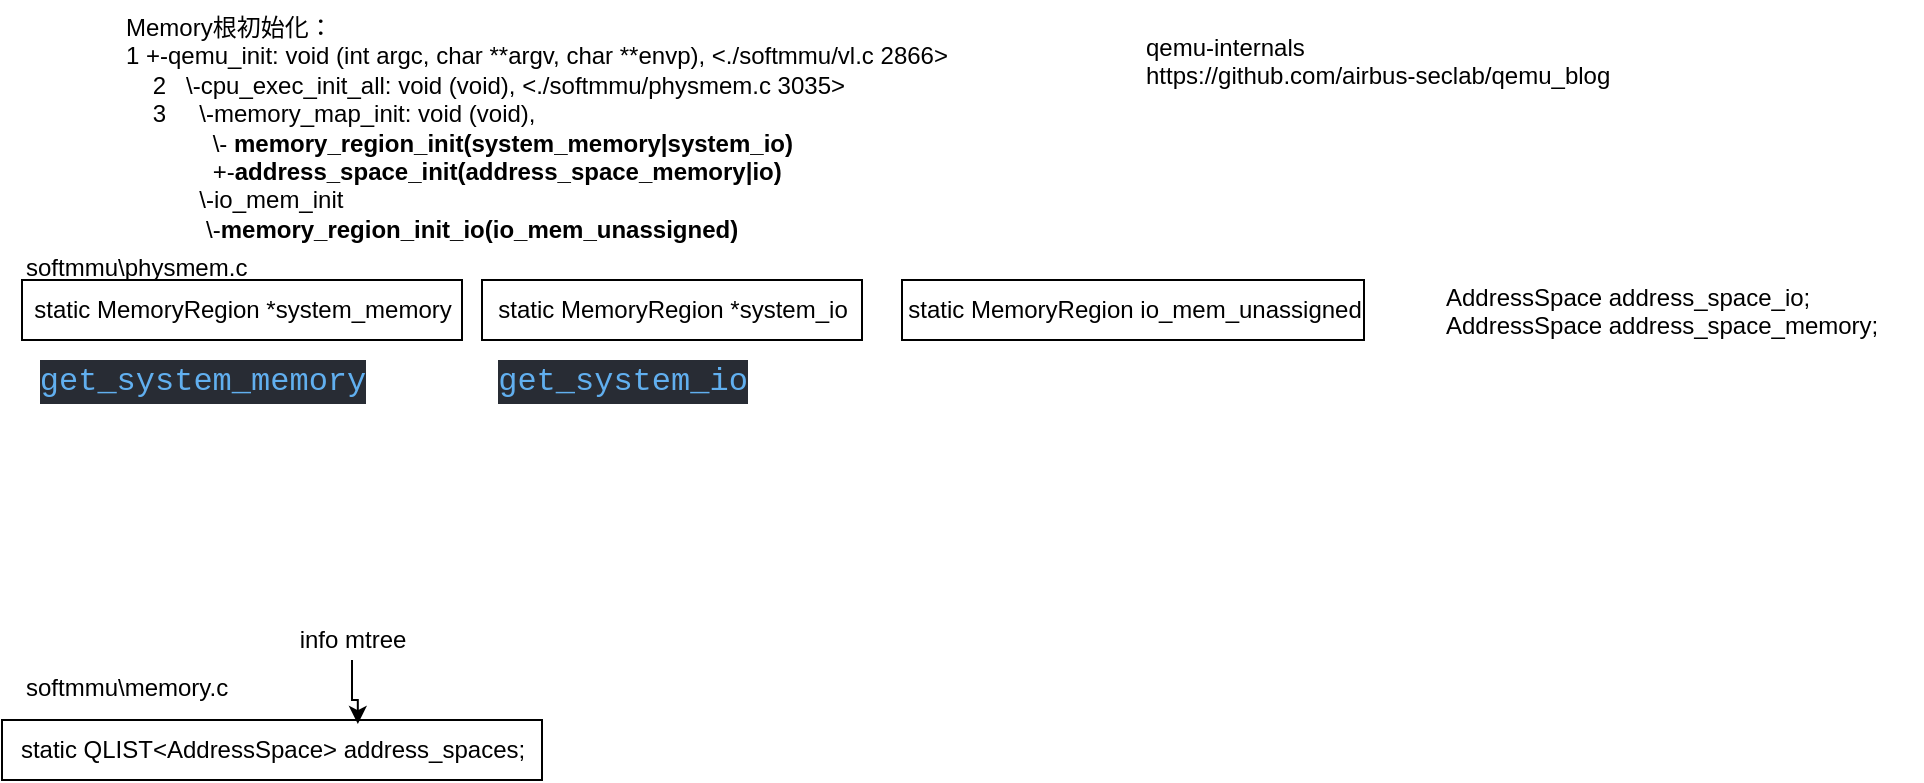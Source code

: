 <mxfile version="16.5.4" type="github">
  <diagram id="Z1-f5TAoEP9OV7cDx4_v" name="Page-1">
    <mxGraphModel dx="1422" dy="849" grid="1" gridSize="10" guides="1" tooltips="1" connect="1" arrows="1" fold="1" page="1" pageScale="1" pageWidth="827" pageHeight="1169" math="0" shadow="0">
      <root>
        <mxCell id="0" />
        <mxCell id="1" parent="0" />
        <mxCell id="lHg3y_46yC8aJabjndZl-2" value="static MemoryRegion *system_memory" style="html=1;" vertex="1" parent="1">
          <mxGeometry x="50" y="160" width="220" height="30" as="geometry" />
        </mxCell>
        <mxCell id="lHg3y_46yC8aJabjndZl-3" value="static MemoryRegion *system_io" style="html=1;" vertex="1" parent="1">
          <mxGeometry x="280" y="160" width="190" height="30" as="geometry" />
        </mxCell>
        <mxCell id="lHg3y_46yC8aJabjndZl-6" value="static MemoryRegion io_mem_unassigned" style="html=1;" vertex="1" parent="1">
          <mxGeometry x="490" y="160" width="231" height="30" as="geometry" />
        </mxCell>
        <mxCell id="lHg3y_46yC8aJabjndZl-7" value="Memory根初始化：&lt;br&gt;1 +-qemu_init: void (int argc, char **argv, char **envp), &amp;lt;./softmmu/vl.c 2866&amp;gt;&lt;br&gt;&amp;nbsp; &amp;nbsp; 2&amp;nbsp; &amp;nbsp;\-cpu_exec_init_all: void (void), &amp;lt;./softmmu/physmem.c 3035&amp;gt;&lt;br&gt;&amp;nbsp; &amp;nbsp; 3&amp;nbsp; &amp;nbsp; &amp;nbsp;\-memory_map_init: void (void),&lt;br&gt;&amp;nbsp; &amp;nbsp; &amp;nbsp; &amp;nbsp; &amp;nbsp; &amp;nbsp; &amp;nbsp;\-&amp;nbsp;&lt;b&gt;memory_region_init(system_memory|system_io)&lt;/b&gt;&lt;br&gt;&amp;nbsp; &amp;nbsp; &amp;nbsp; &amp;nbsp; &amp;nbsp; &amp;nbsp; &amp;nbsp;+-&lt;b&gt;address_space_init(address_space_memory|io)&lt;/b&gt;&lt;br&gt;&amp;nbsp; &amp;nbsp; &amp;nbsp; &amp;nbsp; &amp;nbsp; &amp;nbsp;\-io_mem_init&lt;br&gt;&amp;nbsp; &amp;nbsp; &amp;nbsp; &amp;nbsp; &amp;nbsp; &amp;nbsp; \-&lt;b&gt;memory_region_init_io(io_mem_unassigned)&lt;/b&gt;" style="text;whiteSpace=wrap;html=1;" vertex="1" parent="1">
          <mxGeometry x="100" y="20" width="440" height="120" as="geometry" />
        </mxCell>
        <mxCell id="lHg3y_46yC8aJabjndZl-8" value="AddressSpace address_space_io;&#xa;AddressSpace address_space_memory;" style="text;whiteSpace=wrap;html=1;" vertex="1" parent="1">
          <mxGeometry x="760" y="155" width="240" height="40" as="geometry" />
        </mxCell>
        <mxCell id="lHg3y_46yC8aJabjndZl-10" value="&lt;div style=&quot;color: rgb(187 , 187 , 187) ; background-color: rgb(40 , 44 , 52) ; font-family: &amp;#34;consolas&amp;#34; , &amp;#34;courier new&amp;#34; , monospace ; font-size: 16px ; line-height: 22px&quot;&gt;&lt;span style=&quot;color: #61afef&quot;&gt;get_system_memory&lt;/span&gt;&lt;/div&gt;" style="text;html=1;align=center;verticalAlign=middle;resizable=0;points=[];autosize=1;strokeColor=none;fillColor=none;" vertex="1" parent="1">
          <mxGeometry x="55" y="195" width="170" height="30" as="geometry" />
        </mxCell>
        <mxCell id="lHg3y_46yC8aJabjndZl-11" value="&lt;div style=&quot;color: rgb(187 , 187 , 187) ; background-color: rgb(40 , 44 , 52) ; font-family: &amp;#34;consolas&amp;#34; , &amp;#34;courier new&amp;#34; , monospace ; font-size: 16px ; line-height: 22px&quot;&gt;&lt;span style=&quot;color: #61afef&quot;&gt;get_system_io&lt;/span&gt;&lt;/div&gt;" style="text;html=1;align=center;verticalAlign=middle;resizable=0;points=[];autosize=1;strokeColor=none;fillColor=none;" vertex="1" parent="1">
          <mxGeometry x="285" y="195" width="130" height="30" as="geometry" />
        </mxCell>
        <mxCell id="lHg3y_46yC8aJabjndZl-12" value="softmmu\physmem.c" style="text;whiteSpace=wrap;html=1;" vertex="1" parent="1">
          <mxGeometry x="50" y="140" width="140" height="30" as="geometry" />
        </mxCell>
        <UserObject label="qemu-internals&lt;br&gt;https://github.com/airbus-seclab/qemu_blog" link="https://github.com/airbus-seclab/qemu_blog" id="lHg3y_46yC8aJabjndZl-13">
          <mxCell style="text;whiteSpace=wrap;html=1;" vertex="1" parent="1">
            <mxGeometry x="610" y="30" width="260" height="30" as="geometry" />
          </mxCell>
        </UserObject>
        <mxCell id="lHg3y_46yC8aJabjndZl-14" value="softmmu\memory.c" style="text;whiteSpace=wrap;html=1;" vertex="1" parent="1">
          <mxGeometry x="50" y="350" width="130" height="30" as="geometry" />
        </mxCell>
        <mxCell id="lHg3y_46yC8aJabjndZl-15" value="static QLIST&amp;lt;AddressSpace&amp;gt; address_spaces;" style="html=1;" vertex="1" parent="1">
          <mxGeometry x="40" y="380" width="270" height="30" as="geometry" />
        </mxCell>
        <mxCell id="lHg3y_46yC8aJabjndZl-17" style="edgeStyle=orthogonalEdgeStyle;rounded=0;orthogonalLoop=1;jettySize=auto;html=1;entryX=0.659;entryY=0.067;entryDx=0;entryDy=0;entryPerimeter=0;" edge="1" parent="1" source="lHg3y_46yC8aJabjndZl-16" target="lHg3y_46yC8aJabjndZl-15">
          <mxGeometry relative="1" as="geometry" />
        </mxCell>
        <mxCell id="lHg3y_46yC8aJabjndZl-16" value="info mtree" style="text;html=1;align=center;verticalAlign=middle;resizable=0;points=[];autosize=1;strokeColor=none;fillColor=none;" vertex="1" parent="1">
          <mxGeometry x="180" y="330" width="70" height="20" as="geometry" />
        </mxCell>
      </root>
    </mxGraphModel>
  </diagram>
</mxfile>
